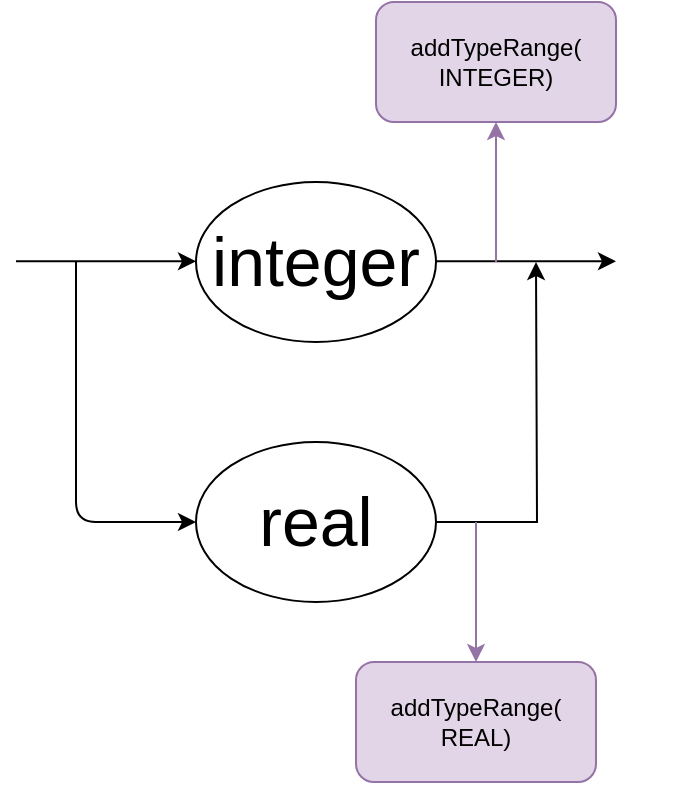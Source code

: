 <mxfile version="12.8.1" type="device"><diagram id="I5BP6vOR_1D-y6K9_unL" name="Page-1"><mxGraphModel dx="1640" dy="448" grid="1" gridSize="10" guides="1" tooltips="1" connect="1" arrows="1" fold="1" page="1" pageScale="1" pageWidth="827" pageHeight="1169" math="0" shadow="0"><root><mxCell id="0"/><mxCell id="1" parent="0"/><mxCell id="v13ukz6947T7niQ2Wike-7" value="" style="group" parent="1" vertex="1" connectable="0"><mxGeometry width="330" height="390" as="geometry"/></mxCell><mxCell id="Dvv93qsHE8iZuxDN588F-35" value="" style="group" parent="v13ukz6947T7niQ2Wike-7" vertex="1" connectable="0"><mxGeometry y="90" width="330" height="210" as="geometry"/></mxCell><mxCell id="Dvv93qsHE8iZuxDN588F-12" value="&lt;font style=&quot;font-size: 34px&quot;&gt;integer&lt;/font&gt;" style="ellipse;whiteSpace=wrap;html=1;" parent="Dvv93qsHE8iZuxDN588F-35" vertex="1"><mxGeometry x="90" width="120" height="80" as="geometry"/></mxCell><mxCell id="Dvv93qsHE8iZuxDN588F-13" value="" style="endArrow=classic;html=1;entryX=0;entryY=0.5;entryDx=0;entryDy=0;" parent="Dvv93qsHE8iZuxDN588F-35" edge="1"><mxGeometry width="50" height="50" relative="1" as="geometry"><mxPoint x="210" y="39.64" as="sourcePoint"/><mxPoint x="300" y="39.64" as="targetPoint"/></mxGeometry></mxCell><mxCell id="Dvv93qsHE8iZuxDN588F-16" value="" style="endArrow=classic;html=1;entryX=0;entryY=0.5;entryDx=0;entryDy=0;" parent="Dvv93qsHE8iZuxDN588F-35" edge="1"><mxGeometry width="50" height="50" relative="1" as="geometry"><mxPoint y="39.64" as="sourcePoint"/><mxPoint x="90" y="39.64" as="targetPoint"/></mxGeometry></mxCell><mxCell id="Dvv93qsHE8iZuxDN588F-28" value="" style="endArrow=classic;html=1;entryX=0;entryY=0.5;entryDx=0;entryDy=0;" parent="Dvv93qsHE8iZuxDN588F-35" target="Dvv93qsHE8iZuxDN588F-32" edge="1"><mxGeometry width="50" height="50" relative="1" as="geometry"><mxPoint x="30" y="40" as="sourcePoint"/><mxPoint x="90" y="120" as="targetPoint"/><Array as="points"><mxPoint x="30" y="170"/></Array></mxGeometry></mxCell><mxCell id="Dvv93qsHE8iZuxDN588F-34" value="" style="edgeStyle=orthogonalEdgeStyle;rounded=0;orthogonalLoop=1;jettySize=auto;html=1;" parent="Dvv93qsHE8iZuxDN588F-35" source="Dvv93qsHE8iZuxDN588F-32" edge="1"><mxGeometry relative="1" as="geometry"><mxPoint x="260" y="40" as="targetPoint"/></mxGeometry></mxCell><mxCell id="Dvv93qsHE8iZuxDN588F-32" value="&lt;font style=&quot;font-size: 34px&quot;&gt;real&lt;br&gt;&lt;/font&gt;" style="ellipse;whiteSpace=wrap;html=1;" parent="Dvv93qsHE8iZuxDN588F-35" vertex="1"><mxGeometry x="90" y="130" width="120" height="80" as="geometry"/></mxCell><mxCell id="v13ukz6947T7niQ2Wike-6" value="" style="endArrow=classic;html=1;fillColor=#e1d5e7;strokeColor=#9673a6;" parent="Dvv93qsHE8iZuxDN588F-35" target="v13ukz6947T7niQ2Wike-5" edge="1"><mxGeometry width="50" height="50" relative="1" as="geometry"><mxPoint x="230" y="170" as="sourcePoint"/><mxPoint x="230" y="170" as="targetPoint"/></mxGeometry></mxCell><mxCell id="v13ukz6947T7niQ2Wike-1" value="" style="endArrow=classic;html=1;fillColor=#e1d5e7;strokeColor=#9673a6;entryX=0.5;entryY=1;entryDx=0;entryDy=0;" parent="v13ukz6947T7niQ2Wike-7" target="v13ukz6947T7niQ2Wike-2" edge="1"><mxGeometry width="50" height="50" relative="1" as="geometry"><mxPoint x="240" y="130" as="sourcePoint"/><mxPoint x="249.5" y="130" as="targetPoint"/></mxGeometry></mxCell><mxCell id="v13ukz6947T7niQ2Wike-2" value="addTypeRange(&lt;br&gt;INTEGER)" style="rounded=1;whiteSpace=wrap;html=1;fillColor=#e1d5e7;strokeColor=#9673a6;" parent="v13ukz6947T7niQ2Wike-7" vertex="1"><mxGeometry x="180" width="120" height="60" as="geometry"/></mxCell><mxCell id="v13ukz6947T7niQ2Wike-5" value="addTypeRange(&lt;br&gt;REAL)" style="rounded=1;whiteSpace=wrap;html=1;fillColor=#e1d5e7;strokeColor=#9673a6;" parent="v13ukz6947T7niQ2Wike-7" vertex="1"><mxGeometry x="170" y="330" width="120" height="60" as="geometry"/></mxCell></root></mxGraphModel></diagram></mxfile>